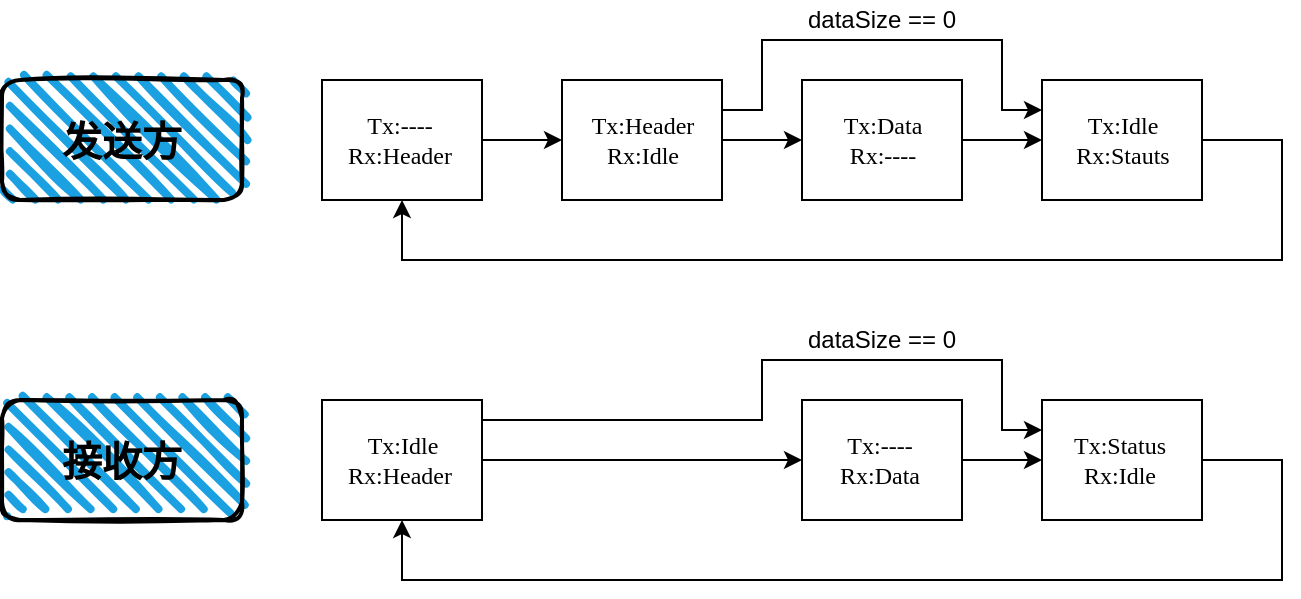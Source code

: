 <mxfile version="13.6.2" type="device"><diagram name="Page-1" id="52a04d89-c75d-2922-d76d-85b35f80e030"><mxGraphModel dx="981" dy="574" grid="1" gridSize="10" guides="1" tooltips="1" connect="1" arrows="1" fold="1" page="1" pageScale="1" pageWidth="1100" pageHeight="850" background="#ffffff" math="0" shadow="0"><root><mxCell id="0"/><mxCell id="1" parent="0"/><mxCell id="HlGBpj_i46Ic7TPDWCxZ-9" value="" style="edgeStyle=orthogonalEdgeStyle;rounded=0;orthogonalLoop=1;jettySize=auto;html=1;" edge="1" parent="1" source="HlGBpj_i46Ic7TPDWCxZ-3" target="HlGBpj_i46Ic7TPDWCxZ-5"><mxGeometry relative="1" as="geometry"/></mxCell><mxCell id="HlGBpj_i46Ic7TPDWCxZ-3" value="Tx:----&amp;nbsp;&lt;br&gt;Rx:Header&amp;nbsp;" style="html=1;fontFamily=consolas;" vertex="1" parent="1"><mxGeometry x="240" y="110" width="80" height="60" as="geometry"/></mxCell><mxCell id="HlGBpj_i46Ic7TPDWCxZ-10" style="edgeStyle=orthogonalEdgeStyle;rounded=0;orthogonalLoop=1;jettySize=auto;html=1;exitX=1;exitY=0.25;exitDx=0;exitDy=0;entryX=0;entryY=0.25;entryDx=0;entryDy=0;" edge="1" parent="1" source="HlGBpj_i46Ic7TPDWCxZ-5" target="HlGBpj_i46Ic7TPDWCxZ-8"><mxGeometry relative="1" as="geometry"><Array as="points"><mxPoint x="460" y="125"/><mxPoint x="460" y="90"/><mxPoint x="580" y="90"/><mxPoint x="580" y="125"/></Array></mxGeometry></mxCell><mxCell id="HlGBpj_i46Ic7TPDWCxZ-11" value="" style="edgeStyle=orthogonalEdgeStyle;rounded=0;orthogonalLoop=1;jettySize=auto;html=1;" edge="1" parent="1" source="HlGBpj_i46Ic7TPDWCxZ-5" target="HlGBpj_i46Ic7TPDWCxZ-6"><mxGeometry relative="1" as="geometry"/></mxCell><mxCell id="HlGBpj_i46Ic7TPDWCxZ-5" value="Tx:Header&lt;br&gt;Rx:Idle" style="html=1;fontFamily=consolas;" vertex="1" parent="1"><mxGeometry x="360" y="110" width="80" height="60" as="geometry"/></mxCell><mxCell id="HlGBpj_i46Ic7TPDWCxZ-12" value="" style="edgeStyle=orthogonalEdgeStyle;rounded=0;orthogonalLoop=1;jettySize=auto;html=1;" edge="1" parent="1" source="HlGBpj_i46Ic7TPDWCxZ-6" target="HlGBpj_i46Ic7TPDWCxZ-8"><mxGeometry relative="1" as="geometry"/></mxCell><mxCell id="HlGBpj_i46Ic7TPDWCxZ-6" value="Tx:Data&lt;br&gt;Rx:----" style="html=1;fontFamily=consolas;" vertex="1" parent="1"><mxGeometry x="480" y="110" width="80" height="60" as="geometry"/></mxCell><mxCell id="HlGBpj_i46Ic7TPDWCxZ-13" value="" style="edgeStyle=orthogonalEdgeStyle;rounded=0;orthogonalLoop=1;jettySize=auto;html=1;entryX=0.5;entryY=1;entryDx=0;entryDy=0;" edge="1" parent="1" source="HlGBpj_i46Ic7TPDWCxZ-8" target="HlGBpj_i46Ic7TPDWCxZ-3"><mxGeometry relative="1" as="geometry"><mxPoint x="290" y="200" as="targetPoint"/><Array as="points"><mxPoint x="720" y="140"/><mxPoint x="720" y="200"/><mxPoint x="280" y="200"/></Array></mxGeometry></mxCell><mxCell id="HlGBpj_i46Ic7TPDWCxZ-8" value="Tx:Idle&lt;br&gt;Rx:Stauts" style="html=1;fontFamily=consolas;" vertex="1" parent="1"><mxGeometry x="600" y="110" width="80" height="60" as="geometry"/></mxCell><mxCell id="HlGBpj_i46Ic7TPDWCxZ-16" value="dataSize == 0" style="text;html=1;strokeColor=none;fillColor=none;align=center;verticalAlign=middle;whiteSpace=wrap;rounded=0;" vertex="1" parent="1"><mxGeometry x="480" y="70" width="80" height="20" as="geometry"/></mxCell><mxCell id="HlGBpj_i46Ic7TPDWCxZ-22" value="" style="edgeStyle=orthogonalEdgeStyle;rounded=0;orthogonalLoop=1;jettySize=auto;html=1;" edge="1" parent="1" source="HlGBpj_i46Ic7TPDWCxZ-18" target="HlGBpj_i46Ic7TPDWCxZ-19"><mxGeometry relative="1" as="geometry"/></mxCell><mxCell id="HlGBpj_i46Ic7TPDWCxZ-25" value="" style="edgeStyle=orthogonalEdgeStyle;rounded=0;orthogonalLoop=1;jettySize=auto;html=1;entryX=0;entryY=0.25;entryDx=0;entryDy=0;" edge="1" parent="1" source="HlGBpj_i46Ic7TPDWCxZ-18" target="HlGBpj_i46Ic7TPDWCxZ-20"><mxGeometry relative="1" as="geometry"><mxPoint x="410" y="240" as="targetPoint"/><Array as="points"><mxPoint x="460" y="280"/><mxPoint x="460" y="250"/><mxPoint x="580" y="250"/><mxPoint x="580" y="285"/></Array></mxGeometry></mxCell><mxCell id="HlGBpj_i46Ic7TPDWCxZ-18" value="Tx:Idle&lt;br&gt;Rx:Header&amp;nbsp;" style="html=1;fontFamily=consolas;" vertex="1" parent="1"><mxGeometry x="240" y="270" width="80" height="60" as="geometry"/></mxCell><mxCell id="HlGBpj_i46Ic7TPDWCxZ-23" value="" style="edgeStyle=orthogonalEdgeStyle;rounded=0;orthogonalLoop=1;jettySize=auto;html=1;" edge="1" parent="1" source="HlGBpj_i46Ic7TPDWCxZ-19" target="HlGBpj_i46Ic7TPDWCxZ-20"><mxGeometry relative="1" as="geometry"/></mxCell><mxCell id="HlGBpj_i46Ic7TPDWCxZ-19" value="Tx:----&amp;nbsp;&lt;br&gt;Rx:Data&amp;nbsp;" style="html=1;fontFamily=consolas;" vertex="1" parent="1"><mxGeometry x="480" y="270" width="80" height="60" as="geometry"/></mxCell><mxCell id="HlGBpj_i46Ic7TPDWCxZ-20" value="Tx:Status&amp;nbsp;&lt;br&gt;Rx:Idle&amp;nbsp;" style="html=1;fontFamily=consolas;" vertex="1" parent="1"><mxGeometry x="600" y="270" width="80" height="60" as="geometry"/></mxCell><mxCell id="HlGBpj_i46Ic7TPDWCxZ-27" style="edgeStyle=orthogonalEdgeStyle;rounded=0;orthogonalLoop=1;jettySize=auto;html=1;exitX=1;exitY=0.5;exitDx=0;exitDy=0;entryX=0.5;entryY=1;entryDx=0;entryDy=0;" edge="1" parent="1" source="HlGBpj_i46Ic7TPDWCxZ-20" target="HlGBpj_i46Ic7TPDWCxZ-18"><mxGeometry relative="1" as="geometry"><mxPoint x="780" y="360" as="targetPoint"/><mxPoint x="880" y="300" as="sourcePoint"/><Array as="points"><mxPoint x="720" y="300"/><mxPoint x="720" y="360"/><mxPoint x="280" y="360"/></Array></mxGeometry></mxCell><mxCell id="HlGBpj_i46Ic7TPDWCxZ-26" value="dataSize == 0" style="text;html=1;strokeColor=none;fillColor=none;align=center;verticalAlign=middle;whiteSpace=wrap;rounded=0;" vertex="1" parent="1"><mxGeometry x="480" y="230" width="80" height="20" as="geometry"/></mxCell><mxCell id="HlGBpj_i46Ic7TPDWCxZ-31" value="&lt;b&gt;&lt;font style=&quot;font-size: 20px&quot;&gt;发送方&lt;/font&gt;&lt;/b&gt;" style="rounded=1;whiteSpace=wrap;html=1;strokeWidth=2;fillWeight=4;hachureGap=8;hachureAngle=45;fillColor=#1ba1e2;sketch=1;" vertex="1" parent="1"><mxGeometry x="80" y="110" width="120" height="60" as="geometry"/></mxCell><mxCell id="HlGBpj_i46Ic7TPDWCxZ-32" value="&lt;font style=&quot;font-size: 20px&quot;&gt;&lt;b&gt;接收方&lt;/b&gt;&lt;/font&gt;" style="rounded=1;whiteSpace=wrap;html=1;strokeWidth=2;fillWeight=4;hachureGap=8;hachureAngle=45;fillColor=#1ba1e2;sketch=1;" vertex="1" parent="1"><mxGeometry x="80" y="270" width="120" height="60" as="geometry"/></mxCell></root></mxGraphModel></diagram></mxfile>